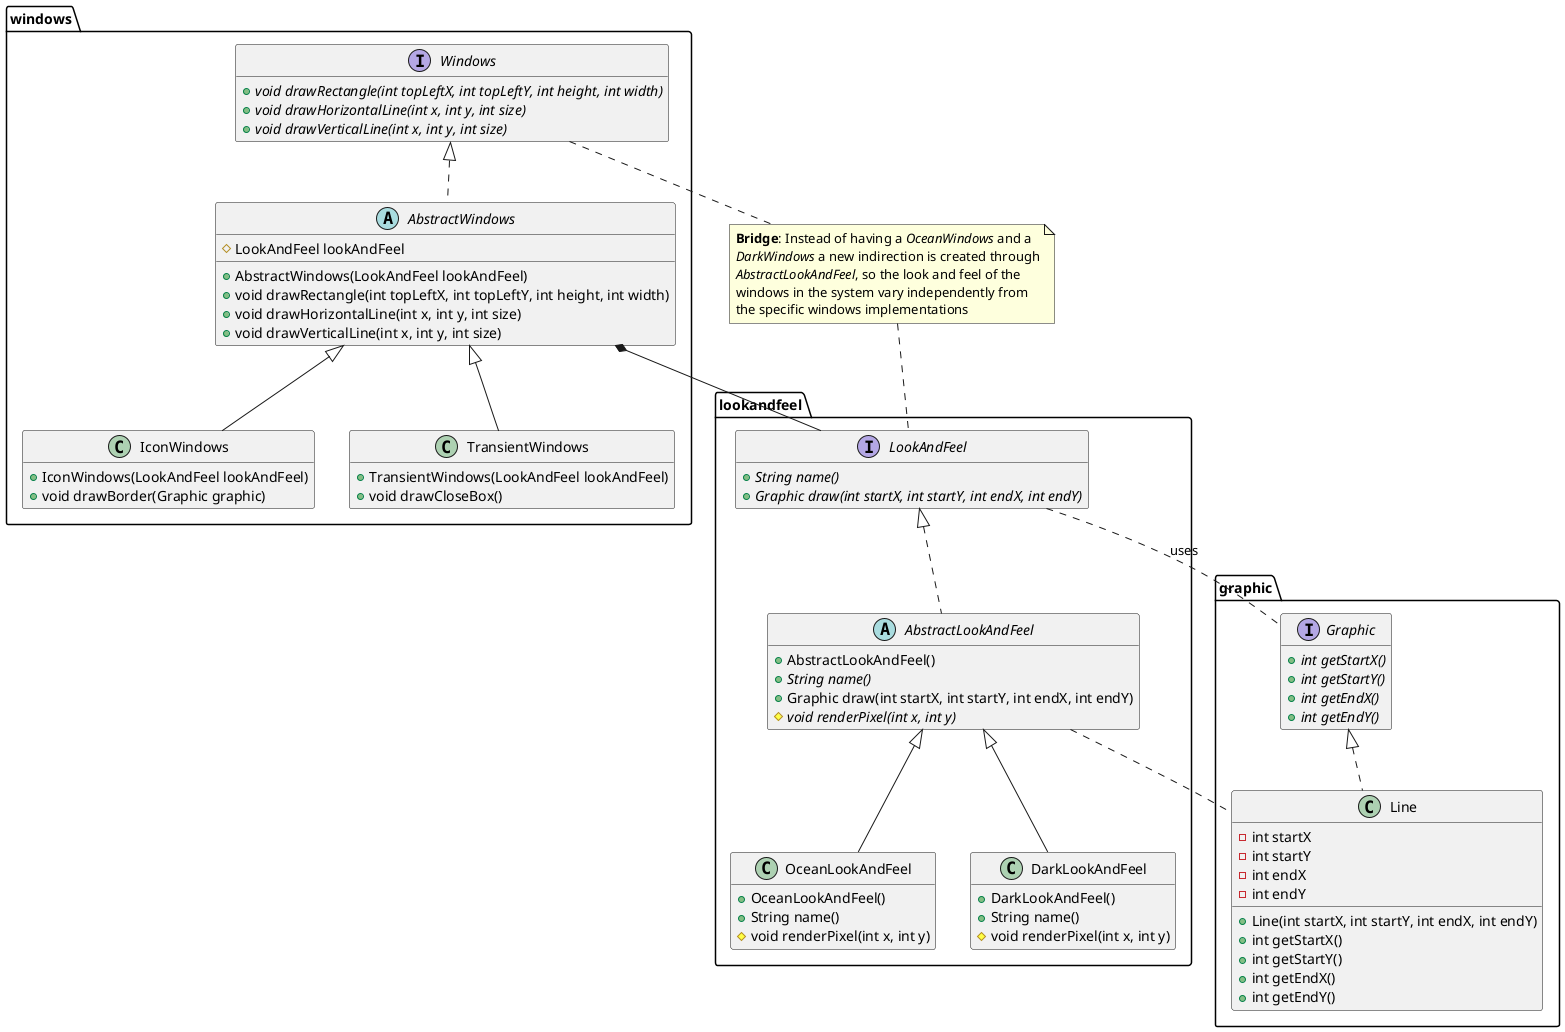@startuml
package graphic {
    interface Graphic {
        + {abstract} int getStartX()
        + {abstract} int getStartY()
        + {abstract} int getEndX()
        + {abstract} int getEndY()
    }

    class Line implements Graphic {
        - int startX
        - int startY
        - int endX
        - int endY

        + Line(int startX, int startY, int endX, int endY)
        + int getStartX()
        + int getStartY()
        + int getEndX()
        + int getEndY()
    }
}

package lookandfeel {
    interface LookAndFeel {
        + {abstract} String name()
        + {abstract} Graphic draw(int startX, int startY, int endX, int endY)
    }

    LookAndFeel .. Graphic : uses

    abstract class AbstractLookAndFeel implements LookAndFeel {
        + AbstractLookAndFeel()
        + {abstract} String name()
        + Graphic draw(int startX, int startY, int endX, int endY)
        # {abstract} void renderPixel(int x, int y)
    }
    AbstractLookAndFeel .. Line

    class OceanLookAndFeel extends AbstractLookAndFeel {
        + OceanLookAndFeel()
        + String name()
        # void renderPixel(int x, int y)
    }

    class DarkLookAndFeel extends AbstractLookAndFeel {
        + DarkLookAndFeel()
        + String name()
        # void renderPixel(int x, int y)
    }
}

package windows {
    interface Windows {
        + {abstract} void drawRectangle(int topLeftX, int topLeftY, int height, int width)
        + {abstract} void drawHorizontalLine(int x, int y, int size)
        + {abstract} void drawVerticalLine(int x, int y, int size)
    }

    abstract class AbstractWindows implements Windows {
        # LookAndFeel lookAndFeel

        + AbstractWindows(LookAndFeel lookAndFeel)
        + void drawRectangle(int topLeftX, int topLeftY, int height, int width)
        + void drawHorizontalLine(int x, int y, int size)
        + void drawVerticalLine(int x, int y, int size)
    }

    AbstractWindows *-- LookAndFeel

    class IconWindows extends AbstractWindows {
        + IconWindows(LookAndFeel lookAndFeel)
        + void drawBorder(Graphic graphic)
    }
    class TransientWindows extends AbstractWindows {
        + TransientWindows(LookAndFeel lookAndFeel)
        + void drawCloseBox()
    }
}

note "<b>Bridge</b>: Instead of having a <i>OceanWindows</i> and a\n<i>DarkWindows</i> a new indirection is created through\n<i>AbstractLookAndFeel</i>, so the look and feel of the\nwindows in the system vary independently from\nthe specific windows implementations" as BridgeNote
Windows .. BridgeNote
BridgeNote .. LookAndFeel

hide empty members

@enduml
